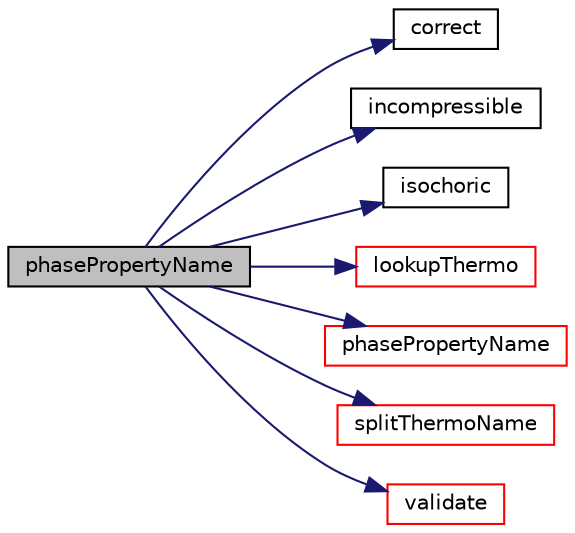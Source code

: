 digraph "phasePropertyName"
{
  bgcolor="transparent";
  edge [fontname="Helvetica",fontsize="10",labelfontname="Helvetica",labelfontsize="10"];
  node [fontname="Helvetica",fontsize="10",shape=record];
  rankdir="LR";
  Node1 [label="phasePropertyName",height=0.2,width=0.4,color="black", fillcolor="grey75", style="filled", fontcolor="black"];
  Node1 -> Node2 [color="midnightblue",fontsize="10",style="solid",fontname="Helvetica"];
  Node2 [label="correct",height=0.2,width=0.4,color="black",URL="$a00121.html#a7e204aa62fa1c1f527e8f1c62dc62061",tooltip="Update properties. "];
  Node1 -> Node3 [color="midnightblue",fontsize="10",style="solid",fontname="Helvetica"];
  Node3 [label="incompressible",height=0.2,width=0.4,color="black",URL="$a00121.html#ab0eebcbc5323639c701876879bf8276e",tooltip="Return true if the equation of state is incompressible. "];
  Node1 -> Node4 [color="midnightblue",fontsize="10",style="solid",fontname="Helvetica"];
  Node4 [label="isochoric",height=0.2,width=0.4,color="black",URL="$a00121.html#a9a7df53ebfdbd2d291f6e157d5814195",tooltip="Return true if the equation of state is isochoric. "];
  Node1 -> Node5 [color="midnightblue",fontsize="10",style="solid",fontname="Helvetica"];
  Node5 [label="lookupThermo",height=0.2,width=0.4,color="red",URL="$a00121.html#a5e08ffb0c5604498e79b10e504b3fb67",tooltip="Generic lookup for each of the related thermodynamics packages. "];
  Node1 -> Node6 [color="midnightblue",fontsize="10",style="solid",fontname="Helvetica"];
  Node6 [label="phasePropertyName",height=0.2,width=0.4,color="red",URL="$a00121.html#a6873bdd7d9002ea7549def00e709cde8"];
  Node1 -> Node7 [color="midnightblue",fontsize="10",style="solid",fontname="Helvetica"];
  Node7 [label="splitThermoName",height=0.2,width=0.4,color="red",URL="$a00121.html#a71344f72a8a29ecb02f20914c67fa4d7",tooltip="Split name of thermo package into a list of the components names. "];
  Node1 -> Node8 [color="midnightblue",fontsize="10",style="solid",fontname="Helvetica"];
  Node8 [label="validate",height=0.2,width=0.4,color="red",URL="$a00121.html#af6f97f7dd45375bf907e1a18d559b77b",tooltip="Check that the thermodynamics package is consistent. "];
}
